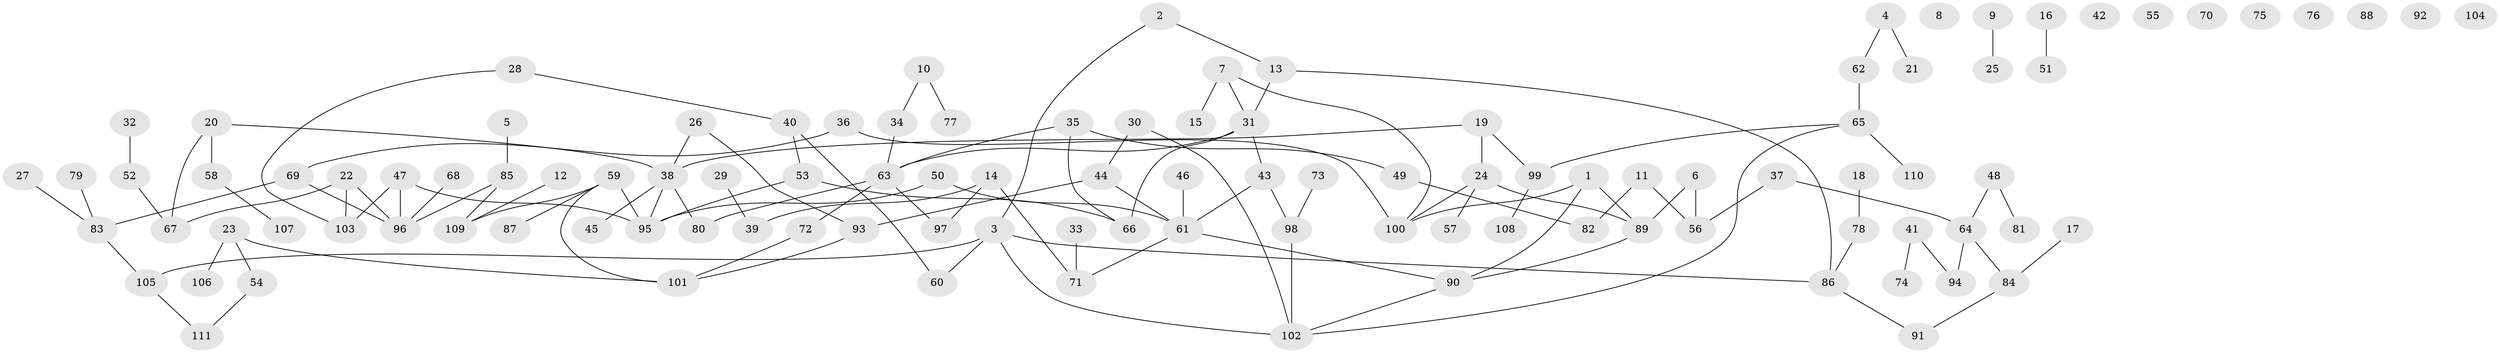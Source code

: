 // Generated by graph-tools (version 1.1) at 2025/38/03/09/25 04:38:46]
// undirected, 111 vertices, 125 edges
graph export_dot {
graph [start="1"]
  node [color=gray90,style=filled];
  1;
  2;
  3;
  4;
  5;
  6;
  7;
  8;
  9;
  10;
  11;
  12;
  13;
  14;
  15;
  16;
  17;
  18;
  19;
  20;
  21;
  22;
  23;
  24;
  25;
  26;
  27;
  28;
  29;
  30;
  31;
  32;
  33;
  34;
  35;
  36;
  37;
  38;
  39;
  40;
  41;
  42;
  43;
  44;
  45;
  46;
  47;
  48;
  49;
  50;
  51;
  52;
  53;
  54;
  55;
  56;
  57;
  58;
  59;
  60;
  61;
  62;
  63;
  64;
  65;
  66;
  67;
  68;
  69;
  70;
  71;
  72;
  73;
  74;
  75;
  76;
  77;
  78;
  79;
  80;
  81;
  82;
  83;
  84;
  85;
  86;
  87;
  88;
  89;
  90;
  91;
  92;
  93;
  94;
  95;
  96;
  97;
  98;
  99;
  100;
  101;
  102;
  103;
  104;
  105;
  106;
  107;
  108;
  109;
  110;
  111;
  1 -- 89;
  1 -- 90;
  1 -- 100;
  2 -- 3;
  2 -- 13;
  3 -- 60;
  3 -- 86;
  3 -- 102;
  3 -- 105;
  4 -- 21;
  4 -- 62;
  5 -- 85;
  6 -- 56;
  6 -- 89;
  7 -- 15;
  7 -- 31;
  7 -- 100;
  9 -- 25;
  10 -- 34;
  10 -- 77;
  11 -- 56;
  11 -- 82;
  12 -- 109;
  13 -- 31;
  13 -- 86;
  14 -- 39;
  14 -- 71;
  14 -- 97;
  16 -- 51;
  17 -- 84;
  18 -- 78;
  19 -- 24;
  19 -- 38;
  19 -- 99;
  20 -- 38;
  20 -- 58;
  20 -- 67;
  22 -- 67;
  22 -- 96;
  22 -- 103;
  23 -- 54;
  23 -- 101;
  23 -- 106;
  24 -- 57;
  24 -- 89;
  24 -- 100;
  26 -- 38;
  26 -- 93;
  27 -- 83;
  28 -- 40;
  28 -- 103;
  29 -- 39;
  30 -- 44;
  30 -- 102;
  31 -- 43;
  31 -- 63;
  31 -- 66;
  32 -- 52;
  33 -- 71;
  34 -- 63;
  35 -- 49;
  35 -- 63;
  35 -- 66;
  36 -- 69;
  36 -- 100;
  37 -- 56;
  37 -- 64;
  38 -- 45;
  38 -- 80;
  38 -- 95;
  40 -- 53;
  40 -- 60;
  41 -- 74;
  41 -- 94;
  43 -- 61;
  43 -- 98;
  44 -- 61;
  44 -- 93;
  46 -- 61;
  47 -- 95;
  47 -- 96;
  47 -- 103;
  48 -- 64;
  48 -- 81;
  49 -- 82;
  50 -- 61;
  50 -- 95;
  52 -- 67;
  53 -- 66;
  53 -- 95;
  54 -- 111;
  58 -- 107;
  59 -- 87;
  59 -- 95;
  59 -- 101;
  59 -- 109;
  61 -- 71;
  61 -- 90;
  62 -- 65;
  63 -- 72;
  63 -- 80;
  63 -- 97;
  64 -- 84;
  64 -- 94;
  65 -- 99;
  65 -- 102;
  65 -- 110;
  68 -- 96;
  69 -- 83;
  69 -- 96;
  72 -- 101;
  73 -- 98;
  78 -- 86;
  79 -- 83;
  83 -- 105;
  84 -- 91;
  85 -- 96;
  85 -- 109;
  86 -- 91;
  89 -- 90;
  90 -- 102;
  93 -- 101;
  98 -- 102;
  99 -- 108;
  105 -- 111;
}
